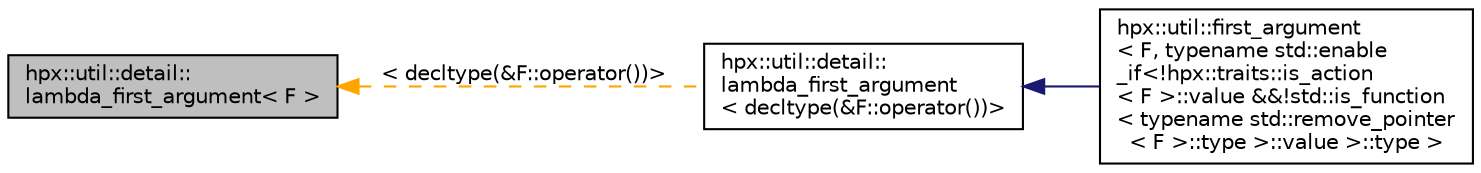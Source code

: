 digraph "hpx::util::detail::lambda_first_argument&lt; F &gt;"
{
  edge [fontname="Helvetica",fontsize="10",labelfontname="Helvetica",labelfontsize="10"];
  node [fontname="Helvetica",fontsize="10",shape=record];
  rankdir="LR";
  Node0 [label="hpx::util::detail::\llambda_first_argument\< F \>",height=0.2,width=0.4,color="black", fillcolor="grey75", style="filled", fontcolor="black"];
  Node0 -> Node1 [dir="back",color="orange",fontsize="10",style="dashed",label=" \< decltype(&F::operator())\>" ,fontname="Helvetica"];
  Node1 [label="hpx::util::detail::\llambda_first_argument\l\< decltype(&F::operator())\>",height=0.2,width=0.4,color="black", fillcolor="white", style="filled",URL="$d2/df3/structhpx_1_1util_1_1detail_1_1lambda__first__argument.html"];
  Node1 -> Node2 [dir="back",color="midnightblue",fontsize="10",style="solid",fontname="Helvetica"];
  Node2 [label="hpx::util::first_argument\l\< F, typename std::enable\l_if\<!hpx::traits::is_action\l\< F \>::value &&!std::is_function\l\< typename std::remove_pointer\l\< F \>::type \>::value \>::type \>",height=0.2,width=0.4,color="black", fillcolor="white", style="filled",URL="$d1/d54/structhpx_1_1util_1_1first__argument_3_01_f_00_01typename_01std_1_1enable__if_3_9hpx_1_1traits_1bcb19e3aa4aa14b0746d6c2908ebbc7b.html"];
}

